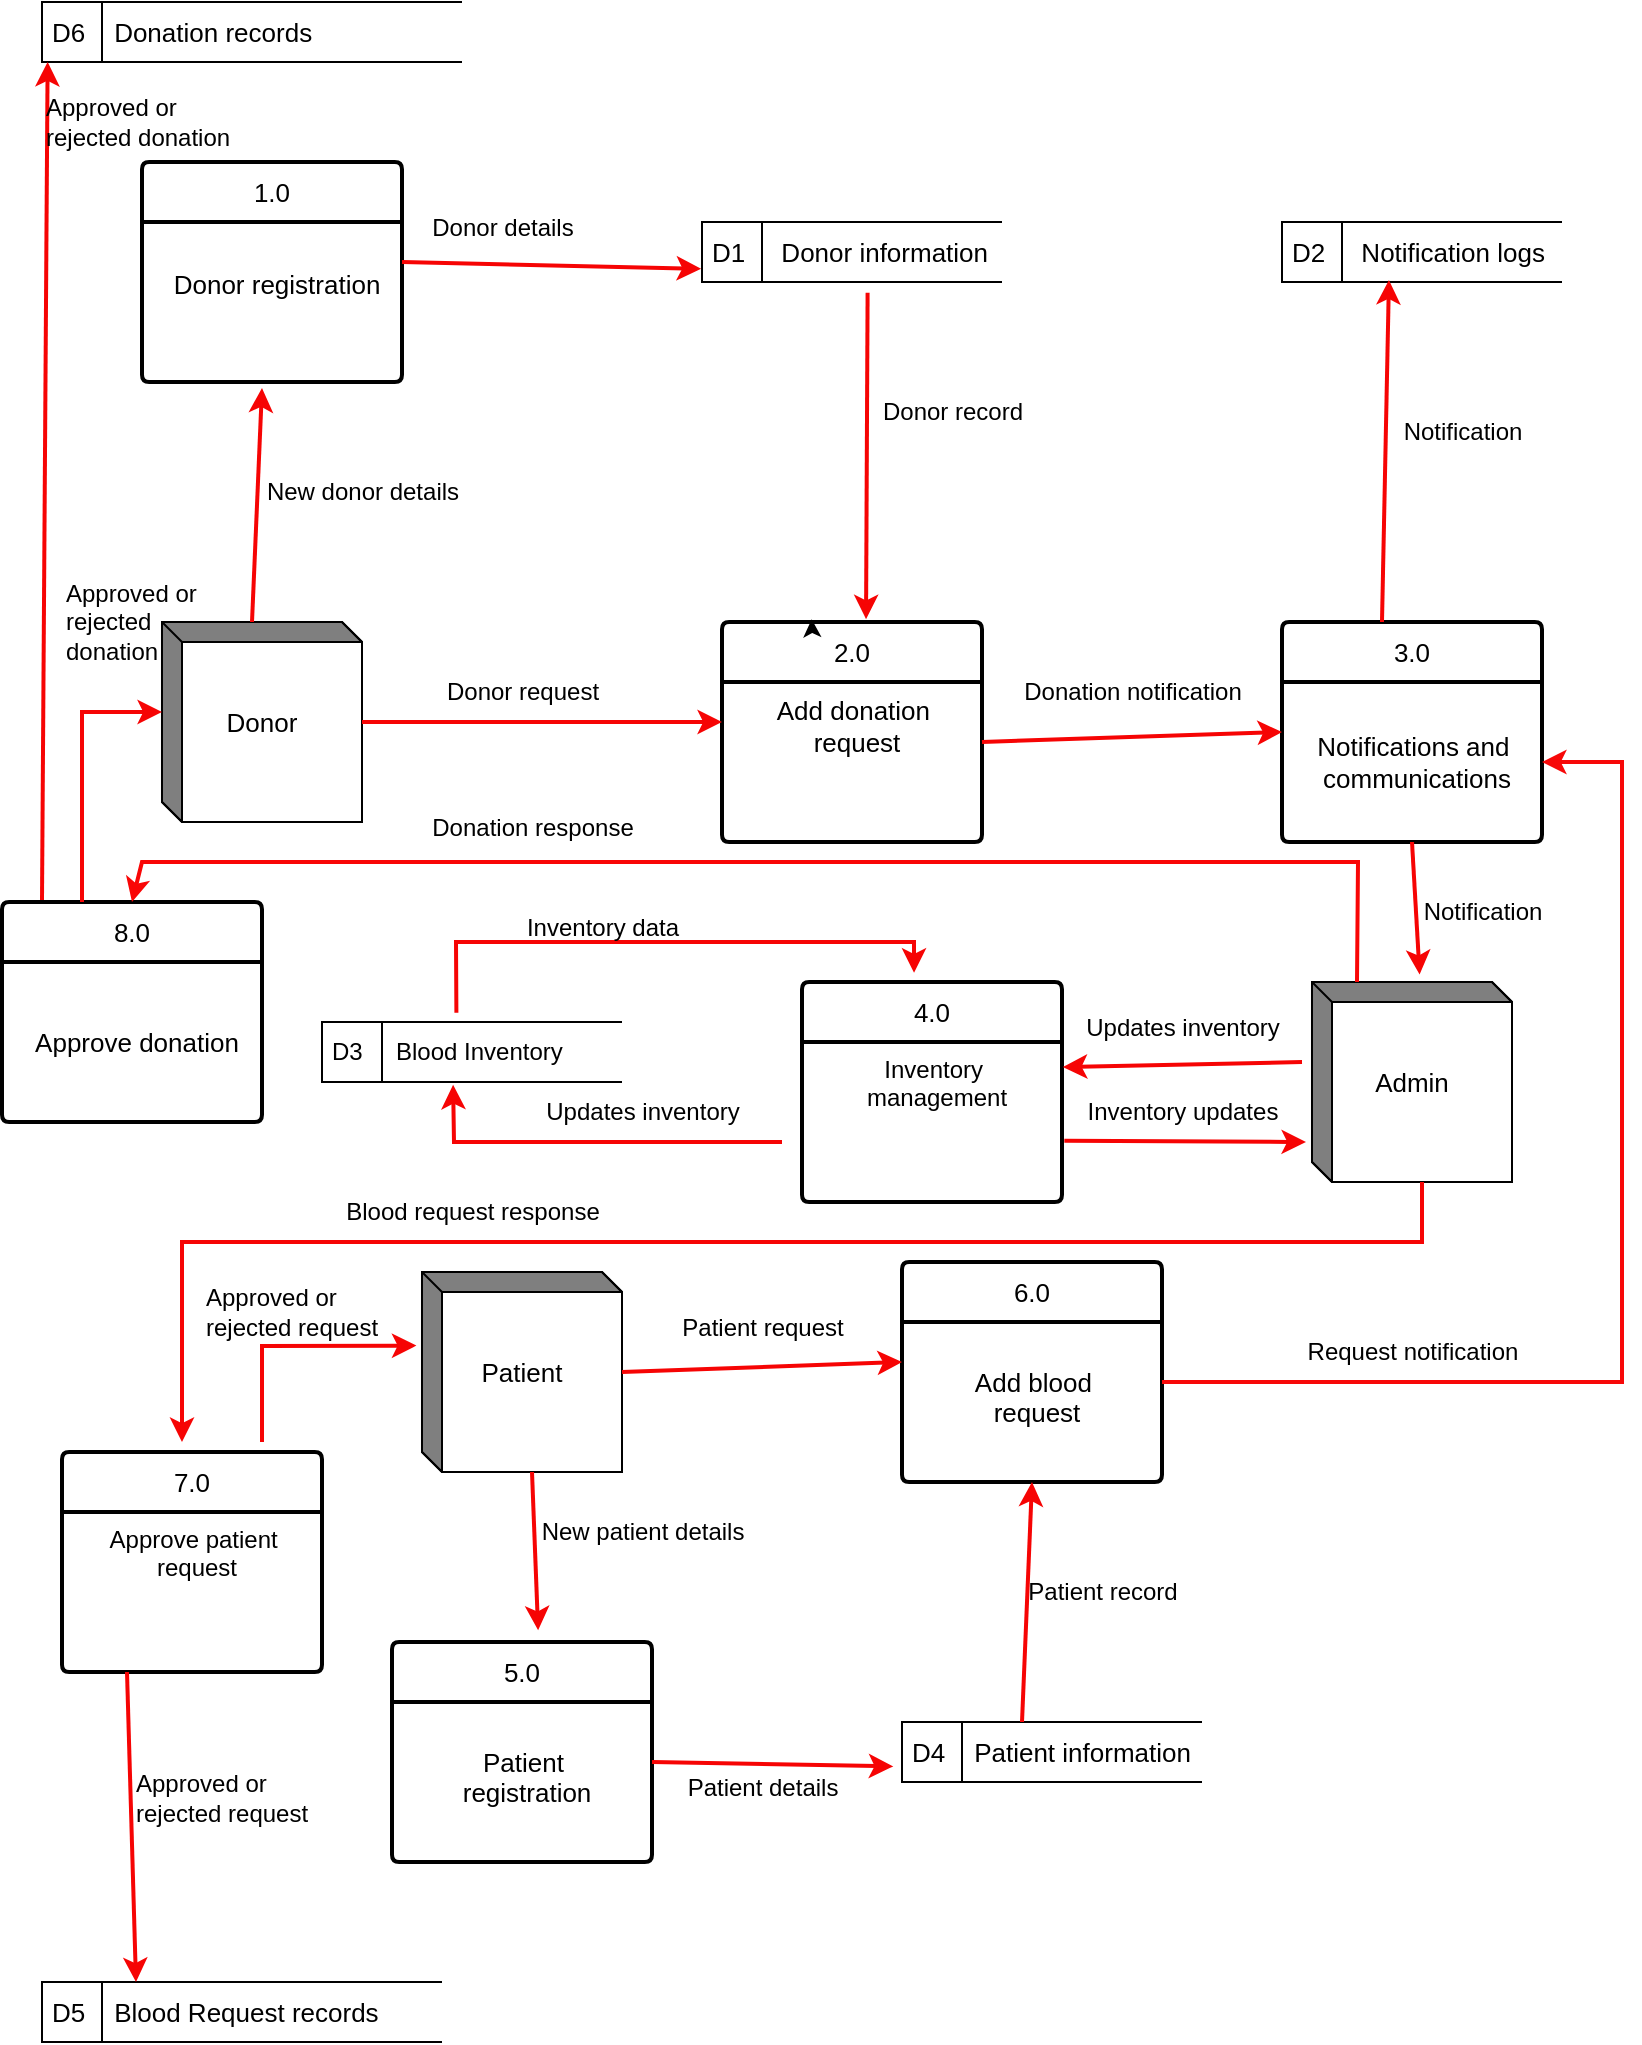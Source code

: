 <mxfile version="24.5.2" type="github">
  <diagram name="Page-1" id="2lDUK41i-PvjQR5xuwzg">
    <mxGraphModel dx="1050" dy="1665" grid="1" gridSize="10" guides="1" tooltips="1" connect="1" arrows="1" fold="1" page="1" pageScale="1" pageWidth="850" pageHeight="1100" background="none" math="0" shadow="0">
      <root>
        <mxCell id="0" />
        <mxCell id="1" parent="0" />
        <mxCell id="LBTRWxyhz_comnBckgnT-1" value="Donor" style="html=1;dashed=0;whiteSpace=wrap;shape=mxgraph.dfd.externalEntity;fontSize=13;verticalAlign=middle;" vertex="1" parent="1">
          <mxGeometry x="90" y="80" width="100" height="100" as="geometry" />
        </mxCell>
        <mxCell id="LBTRWxyhz_comnBckgnT-5" value="3.0" style="swimlane;childLayout=stackLayout;horizontal=1;startSize=30;horizontalStack=0;rounded=1;fontSize=13;fontStyle=0;strokeWidth=2;resizeParent=0;resizeLast=1;shadow=0;dashed=0;align=center;arcSize=4;whiteSpace=wrap;html=1;verticalAlign=middle;" vertex="1" parent="1">
          <mxGeometry x="650" y="80" width="130" height="110" as="geometry">
            <mxRectangle x="340" y="50" width="60" height="50" as="alternateBounds" />
          </mxGeometry>
        </mxCell>
        <mxCell id="LBTRWxyhz_comnBckgnT-6" value="&lt;div style=&quot;font-size: 13px;&quot;&gt;&lt;font style=&quot;font-size: 13px;&quot;&gt;Notifications and&amp;nbsp;&lt;/font&gt;&lt;/div&gt;&lt;div style=&quot;font-size: 13px;&quot;&gt;&lt;font style=&quot;font-size: 13px;&quot;&gt;communications&lt;/font&gt;&lt;/div&gt;" style="align=center;strokeColor=none;fillColor=none;spacingLeft=4;fontSize=13;verticalAlign=middle;resizable=0;rotatable=0;part=1;html=1;" vertex="1" parent="LBTRWxyhz_comnBckgnT-5">
          <mxGeometry y="30" width="130" height="80" as="geometry" />
        </mxCell>
        <mxCell id="LBTRWxyhz_comnBckgnT-7" value="2.0" style="swimlane;childLayout=stackLayout;horizontal=1;startSize=30;horizontalStack=0;rounded=1;fontSize=13;fontStyle=0;strokeWidth=2;resizeParent=0;resizeLast=1;shadow=0;dashed=0;align=center;arcSize=4;whiteSpace=wrap;html=1;verticalAlign=middle;" vertex="1" parent="1">
          <mxGeometry x="370" y="80" width="130" height="110" as="geometry">
            <mxRectangle x="340" y="50" width="60" height="50" as="alternateBounds" />
          </mxGeometry>
        </mxCell>
        <mxCell id="LBTRWxyhz_comnBckgnT-8" value="&lt;div style=&quot;font-size: 13px;&quot;&gt;&lt;span style=&quot;background-color: initial;&quot;&gt;&lt;font style=&quot;font-size: 13px;&quot;&gt;Add donation&amp;nbsp;&lt;/font&gt;&lt;/span&gt;&lt;/div&gt;&lt;div style=&quot;font-size: 13px;&quot;&gt;&lt;span style=&quot;background-color: initial;&quot;&gt;&lt;font style=&quot;font-size: 13px;&quot;&gt;request&lt;/font&gt;&lt;/span&gt;&lt;br&gt;&lt;/div&gt;" style="align=center;strokeColor=none;fillColor=none;spacingLeft=4;fontSize=12;verticalAlign=top;resizable=0;rotatable=0;part=1;html=1;" vertex="1" parent="LBTRWxyhz_comnBckgnT-7">
          <mxGeometry y="30" width="130" height="80" as="geometry" />
        </mxCell>
        <mxCell id="LBTRWxyhz_comnBckgnT-9" value="1.0" style="swimlane;childLayout=stackLayout;horizontal=1;startSize=30;horizontalStack=0;rounded=1;fontSize=13;fontStyle=0;strokeWidth=2;resizeParent=0;resizeLast=1;shadow=0;dashed=0;align=center;arcSize=4;whiteSpace=wrap;html=1;verticalAlign=middle;" vertex="1" parent="1">
          <mxGeometry x="80" y="-150" width="130" height="110" as="geometry">
            <mxRectangle x="340" y="50" width="60" height="50" as="alternateBounds" />
          </mxGeometry>
        </mxCell>
        <mxCell id="LBTRWxyhz_comnBckgnT-10" value="&lt;div&gt;&lt;font style=&quot;font-size: 14px;&quot;&gt;&lt;br&gt;&lt;/font&gt;&lt;/div&gt;&lt;font style=&quot;font-size: 13px;&quot;&gt;Donor registration&lt;/font&gt;" style="align=center;strokeColor=none;fillColor=none;spacingLeft=4;fontSize=12;verticalAlign=top;resizable=0;rotatable=0;part=1;html=1;" vertex="1" parent="LBTRWxyhz_comnBckgnT-9">
          <mxGeometry y="30" width="130" height="80" as="geometry" />
        </mxCell>
        <object label="D1&amp;nbsp; &amp;nbsp; &amp;nbsp;Donor information" id="LBTRWxyhz_comnBckgnT-11">
          <mxCell style="html=1;dashed=0;whiteSpace=wrap;shape=mxgraph.dfd.dataStoreID;align=left;spacingLeft=3;points=[[0,0],[0.5,0],[1,0],[0,0.5],[1,0.5],[0,1],[0.5,1],[1,1]];fontSize=13;verticalAlign=middle;" vertex="1" parent="1">
            <mxGeometry x="360" y="-120" width="150" height="30" as="geometry" />
          </mxCell>
        </object>
        <mxCell id="LBTRWxyhz_comnBckgnT-12" value="" style="endArrow=classic;html=1;rounded=0;exitX=0;exitY=0;exitDx=45;exitDy=0;exitPerimeter=0;strokeWidth=2;strokeColor=#f60404;" edge="1" parent="1" source="LBTRWxyhz_comnBckgnT-1">
          <mxGeometry width="50" height="50" relative="1" as="geometry">
            <mxPoint x="120" y="60" as="sourcePoint" />
            <mxPoint x="140" y="-37" as="targetPoint" />
            <Array as="points" />
          </mxGeometry>
        </mxCell>
        <mxCell id="LBTRWxyhz_comnBckgnT-13" value="" style="endArrow=classic;html=1;rounded=0;entryX=-0.003;entryY=0.78;entryDx=0;entryDy=0;entryPerimeter=0;strokeWidth=2;strokeColor=#f60404;" edge="1" parent="1" target="LBTRWxyhz_comnBckgnT-11">
          <mxGeometry width="50" height="50" relative="1" as="geometry">
            <mxPoint x="210" y="-100" as="sourcePoint" />
            <mxPoint x="260" y="-150" as="targetPoint" />
          </mxGeometry>
        </mxCell>
        <mxCell id="LBTRWxyhz_comnBckgnT-14" value="" style="endArrow=classic;html=1;rounded=0;entryX=0;entryY=0.25;entryDx=0;entryDy=0;strokeWidth=2;strokeColor=#f60404;" edge="1" parent="1" target="LBTRWxyhz_comnBckgnT-8">
          <mxGeometry width="50" height="50" relative="1" as="geometry">
            <mxPoint x="190" y="130" as="sourcePoint" />
            <mxPoint x="360" y="130" as="targetPoint" />
          </mxGeometry>
        </mxCell>
        <mxCell id="LBTRWxyhz_comnBckgnT-16" value="" style="endArrow=classic;html=1;rounded=0;exitX=0.552;exitY=1.18;exitDx=0;exitDy=0;exitPerimeter=0;entryX=0.554;entryY=-0.013;entryDx=0;entryDy=0;entryPerimeter=0;strokeWidth=2;strokeColor=#f60404;" edge="1" parent="1" source="LBTRWxyhz_comnBckgnT-11" target="LBTRWxyhz_comnBckgnT-7">
          <mxGeometry width="50" height="50" relative="1" as="geometry">
            <mxPoint x="410" y="10" as="sourcePoint" />
            <mxPoint x="460" y="-40" as="targetPoint" />
          </mxGeometry>
        </mxCell>
        <mxCell id="LBTRWxyhz_comnBckgnT-17" value="" style="endArrow=classic;html=1;rounded=0;entryX=0;entryY=0.5;entryDx=0;entryDy=0;strokeWidth=2;strokeColor=#f60404;" edge="1" parent="1" target="LBTRWxyhz_comnBckgnT-5">
          <mxGeometry width="50" height="50" relative="1" as="geometry">
            <mxPoint x="500" y="140" as="sourcePoint" />
            <mxPoint x="550" y="90" as="targetPoint" />
          </mxGeometry>
        </mxCell>
        <mxCell id="LBTRWxyhz_comnBckgnT-18" value="D2&amp;nbsp; &amp;nbsp; &amp;nbsp;Notification logs" style="html=1;dashed=0;whiteSpace=wrap;shape=mxgraph.dfd.dataStoreID;align=left;spacingLeft=3;points=[[0,0],[0.5,0],[1,0],[0,0.5],[1,0.5],[0,1],[0.5,1],[1,1]];fontSize=13;verticalAlign=middle;" vertex="1" parent="1">
          <mxGeometry x="650" y="-120" width="140" height="30" as="geometry" />
        </mxCell>
        <mxCell id="LBTRWxyhz_comnBckgnT-19" value="" style="endArrow=classic;html=1;rounded=0;entryX=0.382;entryY=0.967;entryDx=0;entryDy=0;entryPerimeter=0;strokeWidth=2;strokeColor=#f60404;" edge="1" parent="1" target="LBTRWxyhz_comnBckgnT-18">
          <mxGeometry width="50" height="50" relative="1" as="geometry">
            <mxPoint x="700" y="80" as="sourcePoint" />
            <mxPoint x="750" y="30" as="targetPoint" />
          </mxGeometry>
        </mxCell>
        <mxCell id="LBTRWxyhz_comnBckgnT-20" value="Admin" style="html=1;dashed=0;whiteSpace=wrap;shape=mxgraph.dfd.externalEntity;fontSize=13;verticalAlign=middle;" vertex="1" parent="1">
          <mxGeometry x="665" y="260" width="100" height="100" as="geometry" />
        </mxCell>
        <mxCell id="LBTRWxyhz_comnBckgnT-22" value="" style="endArrow=classic;html=1;rounded=0;entryX=0.538;entryY=-0.038;entryDx=0;entryDy=0;entryPerimeter=0;exitX=0.5;exitY=1;exitDx=0;exitDy=0;strokeWidth=2;strokeColor=#f60404;" edge="1" parent="1" source="LBTRWxyhz_comnBckgnT-6" target="LBTRWxyhz_comnBckgnT-20">
          <mxGeometry width="50" height="50" relative="1" as="geometry">
            <mxPoint x="660" y="250" as="sourcePoint" />
            <mxPoint x="710" y="200" as="targetPoint" />
          </mxGeometry>
        </mxCell>
        <mxCell id="LBTRWxyhz_comnBckgnT-23" value="4.0" style="swimlane;childLayout=stackLayout;horizontal=1;startSize=30;horizontalStack=0;rounded=1;fontSize=13;fontStyle=0;strokeWidth=2;resizeParent=0;resizeLast=1;shadow=0;dashed=0;align=center;arcSize=4;whiteSpace=wrap;html=1;verticalAlign=middle;" vertex="1" parent="1">
          <mxGeometry x="410" y="260" width="130" height="110" as="geometry">
            <mxRectangle x="340" y="50" width="60" height="50" as="alternateBounds" />
          </mxGeometry>
        </mxCell>
        <mxCell id="LBTRWxyhz_comnBckgnT-24" value="&lt;div&gt;Inventory&amp;nbsp;&lt;/div&gt;&lt;div&gt;management&lt;/div&gt;" style="align=center;strokeColor=none;fillColor=none;spacingLeft=4;fontSize=12;verticalAlign=top;resizable=0;rotatable=0;part=1;html=1;" vertex="1" parent="LBTRWxyhz_comnBckgnT-23">
          <mxGeometry y="30" width="130" height="80" as="geometry" />
        </mxCell>
        <mxCell id="LBTRWxyhz_comnBckgnT-27" value="D3&amp;nbsp; &amp;nbsp; &amp;nbsp;Blood Inventory" style="html=1;dashed=0;whiteSpace=wrap;shape=mxgraph.dfd.dataStoreID;align=left;spacingLeft=3;points=[[0,0],[0.5,0],[1,0],[0,0.5],[1,0.5],[0,1],[0.5,1],[1,1]];" vertex="1" parent="1">
          <mxGeometry x="170" y="280" width="150" height="30" as="geometry" />
        </mxCell>
        <mxCell id="LBTRWxyhz_comnBckgnT-28" value="" style="endArrow=classic;html=1;rounded=0;entryX=1.003;entryY=0.157;entryDx=0;entryDy=0;entryPerimeter=0;strokeWidth=2;strokeColor=#f60404;" edge="1" parent="1" target="LBTRWxyhz_comnBckgnT-24">
          <mxGeometry width="50" height="50" relative="1" as="geometry">
            <mxPoint x="660" y="300" as="sourcePoint" />
            <mxPoint x="560" y="299" as="targetPoint" />
          </mxGeometry>
        </mxCell>
        <mxCell id="LBTRWxyhz_comnBckgnT-29" value="" style="endArrow=classic;html=1;rounded=0;entryX=0.437;entryY=1.047;entryDx=0;entryDy=0;entryPerimeter=0;strokeWidth=2;strokeColor=#f60404;" edge="1" parent="1" target="LBTRWxyhz_comnBckgnT-27">
          <mxGeometry width="50" height="50" relative="1" as="geometry">
            <mxPoint x="400" y="340" as="sourcePoint" />
            <mxPoint x="380" y="320" as="targetPoint" />
            <Array as="points">
              <mxPoint x="236" y="340" />
            </Array>
          </mxGeometry>
        </mxCell>
        <mxCell id="LBTRWxyhz_comnBckgnT-31" value="" style="endArrow=classic;html=1;rounded=0;exitX=0.448;exitY=-0.153;exitDx=0;exitDy=0;exitPerimeter=0;entryX=0.431;entryY=-0.042;entryDx=0;entryDy=0;entryPerimeter=0;strokeWidth=2;strokeColor=#f60404;" edge="1" parent="1" source="LBTRWxyhz_comnBckgnT-27" target="LBTRWxyhz_comnBckgnT-23">
          <mxGeometry width="50" height="50" relative="1" as="geometry">
            <mxPoint x="270" y="250" as="sourcePoint" />
            <mxPoint x="320" y="200" as="targetPoint" />
            <Array as="points">
              <mxPoint x="237" y="240" />
              <mxPoint x="340" y="240" />
              <mxPoint x="466" y="240" />
            </Array>
          </mxGeometry>
        </mxCell>
        <mxCell id="LBTRWxyhz_comnBckgnT-32" value="Patient" style="html=1;dashed=0;whiteSpace=wrap;shape=mxgraph.dfd.externalEntity;fontSize=13;verticalAlign=middle;" vertex="1" parent="1">
          <mxGeometry x="220" y="405" width="100" height="100" as="geometry" />
        </mxCell>
        <mxCell id="LBTRWxyhz_comnBckgnT-40" value="5.0" style="swimlane;childLayout=stackLayout;horizontal=1;startSize=30;horizontalStack=0;rounded=1;fontSize=13;fontStyle=0;strokeWidth=2;resizeParent=0;resizeLast=1;shadow=0;dashed=0;align=center;arcSize=4;whiteSpace=wrap;html=1;verticalAlign=middle;" vertex="1" parent="1">
          <mxGeometry x="205" y="590" width="130" height="110" as="geometry">
            <mxRectangle x="340" y="50" width="60" height="50" as="alternateBounds" />
          </mxGeometry>
        </mxCell>
        <mxCell id="LBTRWxyhz_comnBckgnT-41" value="&lt;div style=&quot;font-size: 13px;&quot;&gt;&lt;font style=&quot;font-size: 13px;&quot;&gt;&lt;br&gt;&lt;/font&gt;&lt;/div&gt;&lt;div style=&quot;font-size: 13px;&quot;&gt;&lt;font style=&quot;font-size: 13px;&quot;&gt;Patient&amp;nbsp;&lt;/font&gt;&lt;/div&gt;&lt;div style=&quot;font-size: 13px;&quot;&gt;&lt;font style=&quot;font-size: 13px;&quot;&gt;r&lt;span style=&quot;background-color: initial;&quot;&gt;egistration&lt;/span&gt;&lt;/font&gt;&lt;/div&gt;" style="align=center;strokeColor=none;fillColor=none;spacingLeft=4;fontSize=12;verticalAlign=top;resizable=0;rotatable=0;part=1;html=1;" vertex="1" parent="LBTRWxyhz_comnBckgnT-40">
          <mxGeometry y="30" width="130" height="80" as="geometry" />
        </mxCell>
        <mxCell id="LBTRWxyhz_comnBckgnT-42" value="6.0" style="swimlane;childLayout=stackLayout;horizontal=1;startSize=30;horizontalStack=0;rounded=1;fontSize=13;fontStyle=0;strokeWidth=2;resizeParent=0;resizeLast=1;shadow=0;dashed=0;align=center;arcSize=4;whiteSpace=wrap;html=1;verticalAlign=middle;" vertex="1" parent="1">
          <mxGeometry x="460" y="400" width="130" height="110" as="geometry">
            <mxRectangle x="340" y="50" width="60" height="50" as="alternateBounds" />
          </mxGeometry>
        </mxCell>
        <mxCell id="LBTRWxyhz_comnBckgnT-43" value="&lt;div style=&quot;font-size: 13px;&quot;&gt;&lt;font style=&quot;font-size: 13px;&quot;&gt;&lt;br&gt;&lt;/font&gt;&lt;/div&gt;&lt;div style=&quot;font-size: 13px;&quot;&gt;&lt;font style=&quot;font-size: 13px;&quot;&gt;Add blood&amp;nbsp;&lt;/font&gt;&lt;/div&gt;&lt;div style=&quot;font-size: 13px;&quot;&gt;&lt;font style=&quot;font-size: 13px;&quot;&gt;request&lt;/font&gt;&lt;/div&gt;" style="align=center;strokeColor=none;fillColor=none;spacingLeft=4;fontSize=12;verticalAlign=top;resizable=0;rotatable=0;part=1;html=1;" vertex="1" parent="LBTRWxyhz_comnBckgnT-42">
          <mxGeometry y="30" width="130" height="80" as="geometry" />
        </mxCell>
        <mxCell id="LBTRWxyhz_comnBckgnT-45" value="D4&amp;nbsp; &amp;nbsp; Patient information" style="html=1;dashed=0;whiteSpace=wrap;shape=mxgraph.dfd.dataStoreID;align=left;spacingLeft=3;points=[[0,0],[0.5,0],[1,0],[0,0.5],[1,0.5],[0,1],[0.5,1],[1,1]];fontSize=13;verticalAlign=middle;" vertex="1" parent="1">
          <mxGeometry x="460" y="630" width="150" height="30" as="geometry" />
        </mxCell>
        <mxCell id="LBTRWxyhz_comnBckgnT-46" value="" style="endArrow=classic;html=1;rounded=0;entryX=0;entryY=0.25;entryDx=0;entryDy=0;strokeWidth=2;strokeColor=#f60404;" edge="1" parent="1" target="LBTRWxyhz_comnBckgnT-43">
          <mxGeometry width="50" height="50" relative="1" as="geometry">
            <mxPoint x="320" y="455" as="sourcePoint" />
            <mxPoint x="370" y="405" as="targetPoint" />
          </mxGeometry>
        </mxCell>
        <mxCell id="LBTRWxyhz_comnBckgnT-47" value="" style="endArrow=classic;html=1;rounded=0;exitX=0;exitY=0;exitDx=55;exitDy=100;exitPerimeter=0;entryX=0.562;entryY=-0.053;entryDx=0;entryDy=0;entryPerimeter=0;strokeWidth=2;strokeColor=#f60404;" edge="1" parent="1" source="LBTRWxyhz_comnBckgnT-32" target="LBTRWxyhz_comnBckgnT-40">
          <mxGeometry width="50" height="50" relative="1" as="geometry">
            <mxPoint x="285" y="550" as="sourcePoint" />
            <mxPoint x="335" y="500" as="targetPoint" />
          </mxGeometry>
        </mxCell>
        <mxCell id="LBTRWxyhz_comnBckgnT-48" value="" style="endArrow=classic;html=1;rounded=0;entryX=-0.029;entryY=0.74;entryDx=0;entryDy=0;entryPerimeter=0;strokeWidth=2;strokeColor=#f60404;" edge="1" parent="1" target="LBTRWxyhz_comnBckgnT-45">
          <mxGeometry width="50" height="50" relative="1" as="geometry">
            <mxPoint x="335" y="650" as="sourcePoint" />
            <mxPoint x="385" y="600" as="targetPoint" />
          </mxGeometry>
        </mxCell>
        <mxCell id="LBTRWxyhz_comnBckgnT-49" value="" style="endArrow=classic;html=1;rounded=0;entryX=0.5;entryY=1;entryDx=0;entryDy=0;strokeWidth=2;strokeColor=#f60404;" edge="1" parent="1" target="LBTRWxyhz_comnBckgnT-43">
          <mxGeometry width="50" height="50" relative="1" as="geometry">
            <mxPoint x="520" y="630" as="sourcePoint" />
            <mxPoint x="570" y="580" as="targetPoint" />
          </mxGeometry>
        </mxCell>
        <mxCell id="LBTRWxyhz_comnBckgnT-50" value="" style="endArrow=classic;html=1;rounded=0;entryX=1;entryY=0.5;entryDx=0;entryDy=0;strokeWidth=2;strokeColor=#f70808;" edge="1" parent="1" target="LBTRWxyhz_comnBckgnT-6">
          <mxGeometry width="50" height="50" relative="1" as="geometry">
            <mxPoint x="590" y="460" as="sourcePoint" />
            <mxPoint x="640" y="410" as="targetPoint" />
            <Array as="points">
              <mxPoint x="820" y="460" />
              <mxPoint x="820" y="150" />
            </Array>
          </mxGeometry>
        </mxCell>
        <mxCell id="LBTRWxyhz_comnBckgnT-51" value="7.0" style="swimlane;childLayout=stackLayout;horizontal=1;startSize=30;horizontalStack=0;rounded=1;fontSize=13;fontStyle=0;strokeWidth=2;resizeParent=0;resizeLast=1;shadow=0;dashed=0;align=center;arcSize=4;whiteSpace=wrap;html=1;verticalAlign=middle;" vertex="1" parent="1">
          <mxGeometry x="40" y="495" width="130" height="110" as="geometry">
            <mxRectangle x="340" y="50" width="60" height="50" as="alternateBounds" />
          </mxGeometry>
        </mxCell>
        <mxCell id="LBTRWxyhz_comnBckgnT-52" value="&lt;div&gt;Approve patient&amp;nbsp;&lt;/div&gt;&lt;div&gt;request&lt;/div&gt;" style="align=center;strokeColor=none;fillColor=none;spacingLeft=4;fontSize=12;verticalAlign=top;resizable=0;rotatable=0;part=1;html=1;" vertex="1" parent="LBTRWxyhz_comnBckgnT-51">
          <mxGeometry y="30" width="130" height="80" as="geometry" />
        </mxCell>
        <mxCell id="LBTRWxyhz_comnBckgnT-53" value="" style="endArrow=classic;html=1;rounded=0;exitX=0;exitY=0;exitDx=55;exitDy=100;exitPerimeter=0;strokeWidth=2;strokeColor=#f60404;" edge="1" parent="1" source="LBTRWxyhz_comnBckgnT-20">
          <mxGeometry width="50" height="50" relative="1" as="geometry">
            <mxPoint x="650" y="430" as="sourcePoint" />
            <mxPoint x="100" y="490" as="targetPoint" />
            <Array as="points">
              <mxPoint x="720" y="390" />
              <mxPoint x="390" y="390" />
              <mxPoint x="100" y="390" />
            </Array>
          </mxGeometry>
        </mxCell>
        <mxCell id="LBTRWxyhz_comnBckgnT-54" value="D5&amp;nbsp; &amp;nbsp; Blood Request records" style="html=1;dashed=0;whiteSpace=wrap;shape=mxgraph.dfd.dataStoreID;align=left;spacingLeft=3;points=[[0,0],[0.5,0],[1,0],[0,0.5],[1,0.5],[0,1],[0.5,1],[1,1]];fontSize=13;verticalAlign=middle;" vertex="1" parent="1">
          <mxGeometry x="30" y="760" width="200" height="30" as="geometry" />
        </mxCell>
        <mxCell id="LBTRWxyhz_comnBckgnT-55" value="" style="endArrow=classic;html=1;rounded=0;exitX=0.25;exitY=1;exitDx=0;exitDy=0;entryX=0.235;entryY=0;entryDx=0;entryDy=0;entryPerimeter=0;strokeWidth=2;strokeColor=#f60404;" edge="1" parent="1" source="LBTRWxyhz_comnBckgnT-52" target="LBTRWxyhz_comnBckgnT-54">
          <mxGeometry width="50" height="50" relative="1" as="geometry">
            <mxPoint x="70" y="700" as="sourcePoint" />
            <mxPoint x="120" y="650" as="targetPoint" />
          </mxGeometry>
        </mxCell>
        <mxCell id="LBTRWxyhz_comnBckgnT-57" value="8.0" style="swimlane;childLayout=stackLayout;horizontal=1;startSize=30;horizontalStack=0;rounded=1;fontSize=13;fontStyle=0;strokeWidth=2;resizeParent=0;resizeLast=1;shadow=0;dashed=0;align=center;arcSize=4;whiteSpace=wrap;html=1;verticalAlign=middle;" vertex="1" parent="1">
          <mxGeometry x="10" y="220" width="130" height="110" as="geometry">
            <mxRectangle x="340" y="50" width="60" height="50" as="alternateBounds" />
          </mxGeometry>
        </mxCell>
        <mxCell id="LBTRWxyhz_comnBckgnT-58" value="&lt;div style=&quot;font-size: 13px;&quot;&gt;Approve donation&lt;/div&gt;" style="align=center;strokeColor=none;fillColor=none;spacingLeft=4;fontSize=13;verticalAlign=middle;resizable=0;rotatable=0;part=1;html=1;" vertex="1" parent="LBTRWxyhz_comnBckgnT-57">
          <mxGeometry y="30" width="130" height="80" as="geometry" />
        </mxCell>
        <mxCell id="LBTRWxyhz_comnBckgnT-59" value="D6&amp;nbsp; &amp;nbsp; Donation records" style="html=1;dashed=0;whiteSpace=wrap;shape=mxgraph.dfd.dataStoreID;align=left;spacingLeft=3;points=[[0,0],[0.5,0],[1,0],[0,0.5],[1,0.5],[0,1],[0.5,1],[1,1]];fontSize=13;verticalAlign=middle;" vertex="1" parent="1">
          <mxGeometry x="30" y="-230" width="210" height="30" as="geometry" />
        </mxCell>
        <mxCell id="LBTRWxyhz_comnBckgnT-60" value="" style="endArrow=classic;html=1;rounded=0;entryX=0.061;entryY=1.033;entryDx=0;entryDy=0;entryPerimeter=0;strokeWidth=2;strokeColor=#f60404;" edge="1" parent="1">
          <mxGeometry width="50" height="50" relative="1" as="geometry">
            <mxPoint x="30" y="219.01" as="sourcePoint" />
            <mxPoint x="32.81" y="-200" as="targetPoint" />
          </mxGeometry>
        </mxCell>
        <mxCell id="LBTRWxyhz_comnBckgnT-61" value="" style="endArrow=classic;html=1;rounded=0;entryX=0.5;entryY=0;entryDx=0;entryDy=0;exitX=0;exitY=0;exitDx=22.5;exitDy=0;exitPerimeter=0;strokeWidth=2;strokeColor=#f90606;" edge="1" parent="1" source="LBTRWxyhz_comnBckgnT-20" target="LBTRWxyhz_comnBckgnT-57">
          <mxGeometry width="50" height="50" relative="1" as="geometry">
            <mxPoint x="220" y="230" as="sourcePoint" />
            <mxPoint x="270" y="180" as="targetPoint" />
            <Array as="points">
              <mxPoint x="688" y="200" />
              <mxPoint x="610" y="200" />
              <mxPoint x="80" y="200" />
            </Array>
          </mxGeometry>
        </mxCell>
        <mxCell id="LBTRWxyhz_comnBckgnT-63" value="" style="endArrow=classic;html=1;rounded=0;entryX=0;entryY=0;entryDx=0;entryDy=45;entryPerimeter=0;strokeWidth=2;strokeColor=#f60404;" edge="1" parent="1" target="LBTRWxyhz_comnBckgnT-1">
          <mxGeometry width="50" height="50" relative="1" as="geometry">
            <mxPoint x="50" y="220" as="sourcePoint" />
            <mxPoint x="100" y="170" as="targetPoint" />
            <Array as="points">
              <mxPoint x="50" y="125" />
            </Array>
          </mxGeometry>
        </mxCell>
        <mxCell id="LBTRWxyhz_comnBckgnT-65" style="edgeStyle=orthogonalEdgeStyle;rounded=0;orthogonalLoop=1;jettySize=auto;html=1;exitX=0.5;exitY=0;exitDx=0;exitDy=0;entryX=0.345;entryY=-0.013;entryDx=0;entryDy=0;entryPerimeter=0;" edge="1" parent="1" source="LBTRWxyhz_comnBckgnT-7" target="LBTRWxyhz_comnBckgnT-7">
          <mxGeometry relative="1" as="geometry" />
        </mxCell>
        <mxCell id="LBTRWxyhz_comnBckgnT-66" value="Donor request" style="text;html=1;align=center;verticalAlign=middle;resizable=0;points=[];autosize=1;strokeColor=none;fillColor=none;" vertex="1" parent="1">
          <mxGeometry x="220" y="100" width="100" height="30" as="geometry" />
        </mxCell>
        <mxCell id="LBTRWxyhz_comnBckgnT-67" value="New donor details" style="text;html=1;align=center;verticalAlign=middle;resizable=0;points=[];autosize=1;strokeColor=none;fillColor=none;" vertex="1" parent="1">
          <mxGeometry x="130" width="120" height="30" as="geometry" />
        </mxCell>
        <mxCell id="LBTRWxyhz_comnBckgnT-68" value="Donor details" style="text;html=1;align=center;verticalAlign=middle;resizable=0;points=[];autosize=1;strokeColor=none;fillColor=none;" vertex="1" parent="1">
          <mxGeometry x="215" y="-132" width="90" height="30" as="geometry" />
        </mxCell>
        <mxCell id="LBTRWxyhz_comnBckgnT-69" value="Donor record" style="text;html=1;align=center;verticalAlign=middle;resizable=0;points=[];autosize=1;strokeColor=none;fillColor=none;" vertex="1" parent="1">
          <mxGeometry x="440" y="-40" width="90" height="30" as="geometry" />
        </mxCell>
        <mxCell id="LBTRWxyhz_comnBckgnT-70" value="Donation notification" style="text;html=1;align=center;verticalAlign=middle;resizable=0;points=[];autosize=1;strokeColor=none;fillColor=none;" vertex="1" parent="1">
          <mxGeometry x="510" y="100" width="130" height="30" as="geometry" />
        </mxCell>
        <mxCell id="LBTRWxyhz_comnBckgnT-71" value="Notification" style="text;html=1;align=center;verticalAlign=middle;resizable=0;points=[];autosize=1;strokeColor=none;fillColor=none;" vertex="1" parent="1">
          <mxGeometry x="700" y="-30" width="80" height="30" as="geometry" />
        </mxCell>
        <mxCell id="LBTRWxyhz_comnBckgnT-72" value="Notification" style="text;html=1;align=center;verticalAlign=middle;resizable=0;points=[];autosize=1;strokeColor=none;fillColor=none;" vertex="1" parent="1">
          <mxGeometry x="710" y="210" width="80" height="30" as="geometry" />
        </mxCell>
        <mxCell id="LBTRWxyhz_comnBckgnT-73" value="Donation response" style="text;html=1;align=center;verticalAlign=middle;resizable=0;points=[];autosize=1;strokeColor=none;fillColor=none;" vertex="1" parent="1">
          <mxGeometry x="215" y="168" width="120" height="30" as="geometry" />
        </mxCell>
        <mxCell id="LBTRWxyhz_comnBckgnT-74" value="Inventory data" style="text;html=1;align=center;verticalAlign=middle;resizable=0;points=[];autosize=1;strokeColor=none;fillColor=none;" vertex="1" parent="1">
          <mxGeometry x="260" y="218" width="100" height="30" as="geometry" />
        </mxCell>
        <mxCell id="LBTRWxyhz_comnBckgnT-75" value="" style="endArrow=classic;html=1;rounded=0;strokeWidth=2;strokeColor=#f60404;exitX=1.009;exitY=0.617;exitDx=0;exitDy=0;exitPerimeter=0;" edge="1" parent="1" source="LBTRWxyhz_comnBckgnT-24">
          <mxGeometry width="50" height="50" relative="1" as="geometry">
            <mxPoint x="670" y="310" as="sourcePoint" />
            <mxPoint x="662" y="340" as="targetPoint" />
          </mxGeometry>
        </mxCell>
        <mxCell id="LBTRWxyhz_comnBckgnT-76" value="Inventory updates" style="text;html=1;align=center;verticalAlign=middle;resizable=0;points=[];autosize=1;strokeColor=none;fillColor=none;" vertex="1" parent="1">
          <mxGeometry x="540" y="310" width="120" height="30" as="geometry" />
        </mxCell>
        <mxCell id="LBTRWxyhz_comnBckgnT-77" value="Blood request response" style="text;html=1;align=center;verticalAlign=middle;resizable=0;points=[];autosize=1;strokeColor=none;fillColor=none;" vertex="1" parent="1">
          <mxGeometry x="170" y="360" width="150" height="30" as="geometry" />
        </mxCell>
        <mxCell id="LBTRWxyhz_comnBckgnT-78" value="Patient request" style="text;html=1;align=center;verticalAlign=middle;resizable=0;points=[];autosize=1;strokeColor=none;fillColor=none;" vertex="1" parent="1">
          <mxGeometry x="340" y="418" width="100" height="30" as="geometry" />
        </mxCell>
        <mxCell id="LBTRWxyhz_comnBckgnT-79" value="" style="endArrow=classic;html=1;rounded=0;entryX=-0.028;entryY=0.368;entryDx=0;entryDy=0;entryPerimeter=0;strokeWidth=2;strokeColor=#f60404;" edge="1" parent="1" target="LBTRWxyhz_comnBckgnT-32">
          <mxGeometry width="50" height="50" relative="1" as="geometry">
            <mxPoint x="140" y="490" as="sourcePoint" />
            <mxPoint x="120" y="456.5" as="targetPoint" />
            <Array as="points">
              <mxPoint x="140" y="442" />
            </Array>
          </mxGeometry>
        </mxCell>
        <mxCell id="LBTRWxyhz_comnBckgnT-80" value="New patient details" style="text;html=1;align=center;verticalAlign=middle;resizable=0;points=[];autosize=1;strokeColor=none;fillColor=none;" vertex="1" parent="1">
          <mxGeometry x="270" y="520" width="120" height="30" as="geometry" />
        </mxCell>
        <mxCell id="LBTRWxyhz_comnBckgnT-81" value="Patient details" style="text;html=1;align=center;verticalAlign=middle;resizable=0;points=[];autosize=1;strokeColor=none;fillColor=none;" vertex="1" parent="1">
          <mxGeometry x="340" y="648" width="100" height="30" as="geometry" />
        </mxCell>
        <mxCell id="LBTRWxyhz_comnBckgnT-82" value="Patient record" style="text;html=1;align=center;verticalAlign=middle;resizable=0;points=[];autosize=1;strokeColor=none;fillColor=none;" vertex="1" parent="1">
          <mxGeometry x="510" y="550" width="100" height="30" as="geometry" />
        </mxCell>
        <mxCell id="LBTRWxyhz_comnBckgnT-83" value="Request notification" style="text;html=1;align=center;verticalAlign=middle;resizable=0;points=[];autosize=1;strokeColor=none;fillColor=none;" vertex="1" parent="1">
          <mxGeometry x="650" y="430" width="130" height="30" as="geometry" />
        </mxCell>
        <mxCell id="LBTRWxyhz_comnBckgnT-84" value="Approved or&amp;nbsp;&lt;div&gt;rejected&amp;nbsp;&lt;span style=&quot;background-color: initial;&quot;&gt;request&lt;/span&gt;&lt;/div&gt;" style="text;html=1;align=left;verticalAlign=middle;resizable=0;points=[];autosize=1;strokeColor=none;fillColor=none;" vertex="1" parent="1">
          <mxGeometry x="75" y="648" width="110" height="40" as="geometry" />
        </mxCell>
        <mxCell id="LBTRWxyhz_comnBckgnT-85" value="Approved or&amp;nbsp;&lt;div&gt;rejected&amp;nbsp;&lt;span style=&quot;background-color: initial;&quot;&gt;request&lt;/span&gt;&lt;/div&gt;" style="text;html=1;align=left;verticalAlign=middle;resizable=0;points=[];autosize=1;strokeColor=none;fillColor=none;" vertex="1" parent="1">
          <mxGeometry x="110" y="405" width="110" height="40" as="geometry" />
        </mxCell>
        <mxCell id="LBTRWxyhz_comnBckgnT-86" value="Approved or&amp;nbsp;&lt;div&gt;rejected donation&lt;/div&gt;" style="text;html=1;align=left;verticalAlign=middle;resizable=0;points=[];autosize=1;strokeColor=none;fillColor=none;" vertex="1" parent="1">
          <mxGeometry x="30" y="-190" width="120" height="40" as="geometry" />
        </mxCell>
        <mxCell id="LBTRWxyhz_comnBckgnT-87" value="Approved or&amp;nbsp;&lt;div&gt;rejected&amp;nbsp;&lt;/div&gt;&lt;div&gt;donation&lt;/div&gt;" style="text;html=1;align=left;verticalAlign=middle;resizable=0;points=[];autosize=1;strokeColor=none;fillColor=none;" vertex="1" parent="1">
          <mxGeometry x="40" y="50" width="90" height="60" as="geometry" />
        </mxCell>
        <mxCell id="LBTRWxyhz_comnBckgnT-88" value="Updates inventory" style="text;html=1;align=center;verticalAlign=middle;resizable=0;points=[];autosize=1;strokeColor=none;fillColor=none;" vertex="1" parent="1">
          <mxGeometry x="540" y="268" width="120" height="30" as="geometry" />
        </mxCell>
        <mxCell id="LBTRWxyhz_comnBckgnT-89" value="Updates inventory" style="text;html=1;align=center;verticalAlign=middle;resizable=0;points=[];autosize=1;strokeColor=none;fillColor=none;" vertex="1" parent="1">
          <mxGeometry x="270" y="310" width="120" height="30" as="geometry" />
        </mxCell>
      </root>
    </mxGraphModel>
  </diagram>
</mxfile>
